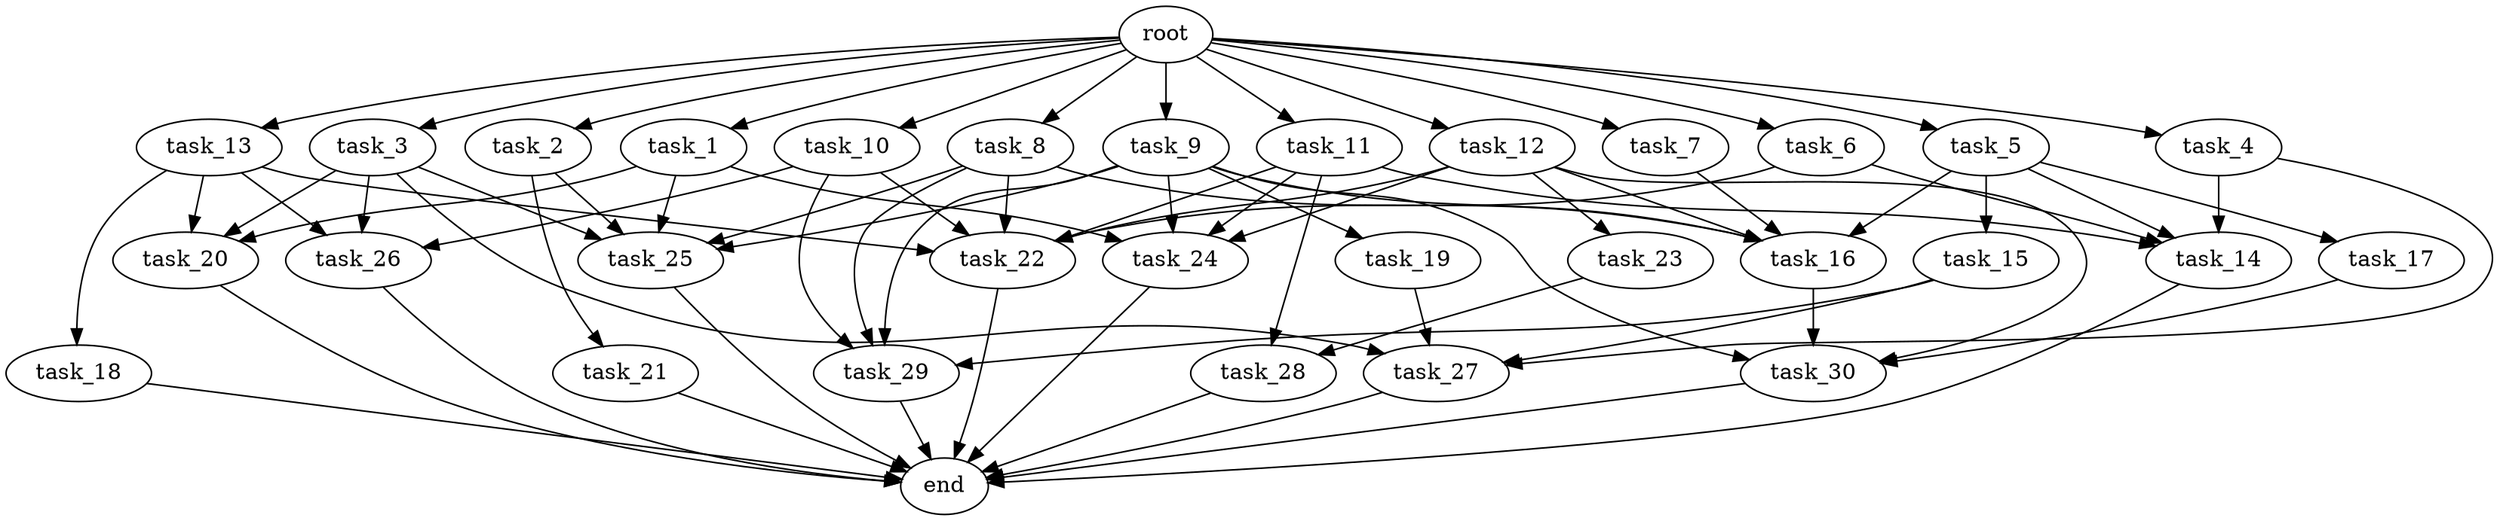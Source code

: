 digraph G {
  root [size="0.000000e+00"];
  task_1 [size="4.124971e+10"];
  task_2 [size="8.237283e+10"];
  task_3 [size="6.460780e+10"];
  task_4 [size="2.565210e+10"];
  task_5 [size="6.012721e+10"];
  task_6 [size="4.059254e+10"];
  task_7 [size="1.136472e+10"];
  task_8 [size="1.919968e+10"];
  task_9 [size="2.456621e+10"];
  task_10 [size="8.272461e+10"];
  task_11 [size="4.642133e+10"];
  task_12 [size="5.598690e+10"];
  task_13 [size="4.361893e+10"];
  task_14 [size="6.469574e+10"];
  task_15 [size="3.710003e+09"];
  task_16 [size="1.594426e+10"];
  task_17 [size="1.365170e+10"];
  task_18 [size="2.584710e+10"];
  task_19 [size="8.035578e+10"];
  task_20 [size="6.587048e+10"];
  task_21 [size="1.760676e+10"];
  task_22 [size="8.525358e+10"];
  task_23 [size="9.637905e+10"];
  task_24 [size="4.858934e+10"];
  task_25 [size="2.000675e+09"];
  task_26 [size="8.595980e+10"];
  task_27 [size="8.402115e+09"];
  task_28 [size="6.016396e+10"];
  task_29 [size="8.671851e+10"];
  task_30 [size="9.005848e+10"];
  end [size="0.000000e+00"];

  root -> task_1 [size="1.000000e-12"];
  root -> task_2 [size="1.000000e-12"];
  root -> task_3 [size="1.000000e-12"];
  root -> task_4 [size="1.000000e-12"];
  root -> task_5 [size="1.000000e-12"];
  root -> task_6 [size="1.000000e-12"];
  root -> task_7 [size="1.000000e-12"];
  root -> task_8 [size="1.000000e-12"];
  root -> task_9 [size="1.000000e-12"];
  root -> task_10 [size="1.000000e-12"];
  root -> task_11 [size="1.000000e-12"];
  root -> task_12 [size="1.000000e-12"];
  root -> task_13 [size="1.000000e-12"];
  task_1 -> task_20 [size="2.195683e+08"];
  task_1 -> task_24 [size="1.214733e+08"];
  task_1 -> task_25 [size="4.001350e+06"];
  task_2 -> task_21 [size="1.760676e+08"];
  task_2 -> task_25 [size="4.001350e+06"];
  task_3 -> task_20 [size="2.195683e+08"];
  task_3 -> task_25 [size="4.001350e+06"];
  task_3 -> task_26 [size="2.865327e+08"];
  task_3 -> task_27 [size="2.100529e+07"];
  task_4 -> task_14 [size="1.617393e+08"];
  task_4 -> task_27 [size="2.100529e+07"];
  task_5 -> task_14 [size="1.617393e+08"];
  task_5 -> task_15 [size="3.710003e+07"];
  task_5 -> task_16 [size="3.188851e+07"];
  task_5 -> task_17 [size="1.365170e+08"];
  task_6 -> task_14 [size="1.617393e+08"];
  task_6 -> task_22 [size="1.420893e+08"];
  task_7 -> task_16 [size="3.188851e+07"];
  task_8 -> task_16 [size="3.188851e+07"];
  task_8 -> task_22 [size="1.420893e+08"];
  task_8 -> task_25 [size="4.001350e+06"];
  task_8 -> task_29 [size="2.167963e+08"];
  task_9 -> task_16 [size="3.188851e+07"];
  task_9 -> task_19 [size="8.035578e+08"];
  task_9 -> task_24 [size="1.214733e+08"];
  task_9 -> task_25 [size="4.001350e+06"];
  task_9 -> task_29 [size="2.167963e+08"];
  task_9 -> task_30 [size="2.251462e+08"];
  task_10 -> task_22 [size="1.420893e+08"];
  task_10 -> task_26 [size="2.865327e+08"];
  task_10 -> task_29 [size="2.167963e+08"];
  task_11 -> task_14 [size="1.617393e+08"];
  task_11 -> task_22 [size="1.420893e+08"];
  task_11 -> task_24 [size="1.214733e+08"];
  task_11 -> task_28 [size="3.008198e+08"];
  task_12 -> task_16 [size="3.188851e+07"];
  task_12 -> task_22 [size="1.420893e+08"];
  task_12 -> task_23 [size="9.637905e+08"];
  task_12 -> task_24 [size="1.214733e+08"];
  task_12 -> task_30 [size="2.251462e+08"];
  task_13 -> task_18 [size="2.584710e+08"];
  task_13 -> task_20 [size="2.195683e+08"];
  task_13 -> task_22 [size="1.420893e+08"];
  task_13 -> task_26 [size="2.865327e+08"];
  task_14 -> end [size="1.000000e-12"];
  task_15 -> task_27 [size="2.100529e+07"];
  task_15 -> task_29 [size="2.167963e+08"];
  task_16 -> task_30 [size="2.251462e+08"];
  task_17 -> task_30 [size="2.251462e+08"];
  task_18 -> end [size="1.000000e-12"];
  task_19 -> task_27 [size="2.100529e+07"];
  task_20 -> end [size="1.000000e-12"];
  task_21 -> end [size="1.000000e-12"];
  task_22 -> end [size="1.000000e-12"];
  task_23 -> task_28 [size="3.008198e+08"];
  task_24 -> end [size="1.000000e-12"];
  task_25 -> end [size="1.000000e-12"];
  task_26 -> end [size="1.000000e-12"];
  task_27 -> end [size="1.000000e-12"];
  task_28 -> end [size="1.000000e-12"];
  task_29 -> end [size="1.000000e-12"];
  task_30 -> end [size="1.000000e-12"];
}
